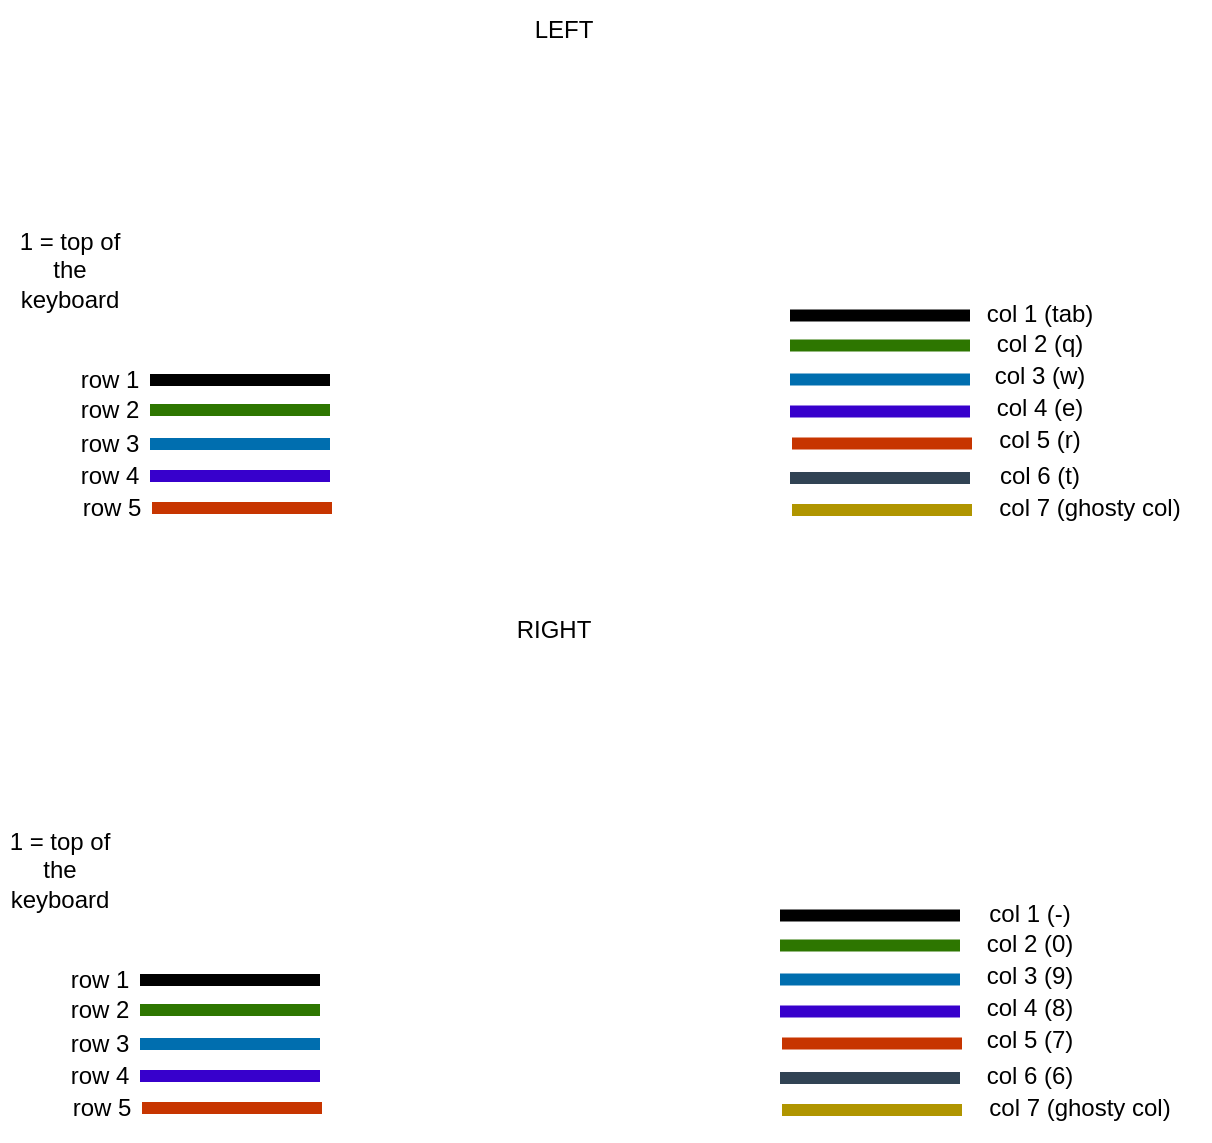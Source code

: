 <mxfile version="26.2.10">
  <diagram name="Page-1" id="900VjcYBy2Bvq98opezG">
    <mxGraphModel dx="1000" dy="1654" grid="1" gridSize="10" guides="1" tooltips="1" connect="1" arrows="1" fold="1" page="1" pageScale="1" pageWidth="850" pageHeight="1100" math="0" shadow="0">
      <root>
        <mxCell id="0" />
        <mxCell id="1" parent="0" />
        <mxCell id="ap0PsCU9Un5MHxY_80jp-1" value="" style="shape=image;verticalLabelPosition=bottom;labelBackgroundColor=default;verticalAlign=top;aspect=fixed;imageAspect=0;image=https://nicekeyboards.com/static/1788ac663060fd510f4894b286cd97b1/a6d36/pinout-v2.png;clipPath=inset(34.29% 42.67% 0.79% 4.33%);movable=0;resizable=0;rotatable=0;deletable=0;editable=0;locked=1;connectable=0;" vertex="1" parent="1">
          <mxGeometry x="260" y="30" width="294.92" height="230" as="geometry" />
        </mxCell>
        <mxCell id="ap0PsCU9Un5MHxY_80jp-2" value="" style="endArrow=none;html=1;rounded=0;strokeWidth=6;" edge="1" parent="1" target="ap0PsCU9Un5MHxY_80jp-3">
          <mxGeometry width="50" height="50" relative="1" as="geometry">
            <mxPoint x="290" y="180" as="sourcePoint" />
            <mxPoint x="170" y="180" as="targetPoint" />
          </mxGeometry>
        </mxCell>
        <mxCell id="ap0PsCU9Un5MHxY_80jp-3" value="row 1" style="text;html=1;align=center;verticalAlign=middle;whiteSpace=wrap;rounded=0;" vertex="1" parent="1">
          <mxGeometry x="160" y="165" width="40" height="30" as="geometry" />
        </mxCell>
        <mxCell id="ap0PsCU9Un5MHxY_80jp-4" value="" style="endArrow=none;html=1;rounded=0;strokeWidth=6;fillColor=#60a917;strokeColor=#2D7600;" edge="1" parent="1" target="ap0PsCU9Un5MHxY_80jp-5">
          <mxGeometry width="50" height="50" relative="1" as="geometry">
            <mxPoint x="290" y="195" as="sourcePoint" />
            <mxPoint x="170" y="195" as="targetPoint" />
          </mxGeometry>
        </mxCell>
        <mxCell id="ap0PsCU9Un5MHxY_80jp-5" value="row 2" style="text;html=1;align=center;verticalAlign=middle;whiteSpace=wrap;rounded=0;" vertex="1" parent="1">
          <mxGeometry x="160" y="180" width="40" height="30" as="geometry" />
        </mxCell>
        <mxCell id="ap0PsCU9Un5MHxY_80jp-7" value="" style="endArrow=none;html=1;rounded=0;strokeWidth=6;fillColor=#1ba1e2;strokeColor=#006EAF;" edge="1" parent="1" target="ap0PsCU9Un5MHxY_80jp-8">
          <mxGeometry width="50" height="50" relative="1" as="geometry">
            <mxPoint x="290" y="212" as="sourcePoint" />
            <mxPoint x="170" y="212" as="targetPoint" />
          </mxGeometry>
        </mxCell>
        <mxCell id="ap0PsCU9Un5MHxY_80jp-8" value="row 3" style="text;html=1;align=center;verticalAlign=middle;whiteSpace=wrap;rounded=0;" vertex="1" parent="1">
          <mxGeometry x="160" y="197" width="40" height="30" as="geometry" />
        </mxCell>
        <mxCell id="ap0PsCU9Un5MHxY_80jp-9" value="" style="endArrow=none;html=1;rounded=0;strokeWidth=6;fillColor=#6a00ff;strokeColor=#3700CC;" edge="1" parent="1">
          <mxGeometry width="50" height="50" relative="1" as="geometry">
            <mxPoint x="290" y="228" as="sourcePoint" />
            <mxPoint x="200" y="228" as="targetPoint" />
          </mxGeometry>
        </mxCell>
        <mxCell id="ap0PsCU9Un5MHxY_80jp-10" value="row 4" style="text;html=1;align=center;verticalAlign=middle;whiteSpace=wrap;rounded=0;" vertex="1" parent="1">
          <mxGeometry x="160" y="213" width="40" height="30" as="geometry" />
        </mxCell>
        <mxCell id="ap0PsCU9Un5MHxY_80jp-11" value="" style="endArrow=none;html=1;rounded=0;strokeWidth=6;fillColor=#fa6800;strokeColor=#C73500;" edge="1" parent="1">
          <mxGeometry width="50" height="50" relative="1" as="geometry">
            <mxPoint x="291" y="244" as="sourcePoint" />
            <mxPoint x="201" y="244" as="targetPoint" />
          </mxGeometry>
        </mxCell>
        <mxCell id="ap0PsCU9Un5MHxY_80jp-12" value="row 5" style="text;html=1;align=center;verticalAlign=middle;whiteSpace=wrap;rounded=0;" vertex="1" parent="1">
          <mxGeometry x="161" y="229" width="40" height="30" as="geometry" />
        </mxCell>
        <mxCell id="ap0PsCU9Un5MHxY_80jp-13" value="1 = top of the keyboard" style="text;html=1;align=center;verticalAlign=middle;whiteSpace=wrap;rounded=0;" vertex="1" parent="1">
          <mxGeometry x="130" y="110" width="60" height="30" as="geometry" />
        </mxCell>
        <mxCell id="ap0PsCU9Un5MHxY_80jp-14" value="" style="endArrow=none;html=1;rounded=0;strokeWidth=6;" edge="1" parent="1">
          <mxGeometry width="50" height="50" relative="1" as="geometry">
            <mxPoint x="610" y="147.74" as="sourcePoint" />
            <mxPoint x="520" y="147.74" as="targetPoint" />
          </mxGeometry>
        </mxCell>
        <mxCell id="ap0PsCU9Un5MHxY_80jp-15" value="" style="endArrow=none;html=1;rounded=0;strokeWidth=6;fillColor=#60a917;strokeColor=#2D7600;" edge="1" parent="1">
          <mxGeometry width="50" height="50" relative="1" as="geometry">
            <mxPoint x="610" y="162.74" as="sourcePoint" />
            <mxPoint x="520" y="162.74" as="targetPoint" />
          </mxGeometry>
        </mxCell>
        <mxCell id="ap0PsCU9Un5MHxY_80jp-16" value="" style="endArrow=none;html=1;rounded=0;strokeWidth=6;fillColor=#1ba1e2;strokeColor=#006EAF;" edge="1" parent="1">
          <mxGeometry width="50" height="50" relative="1" as="geometry">
            <mxPoint x="610" y="179.74" as="sourcePoint" />
            <mxPoint x="520" y="179.74" as="targetPoint" />
          </mxGeometry>
        </mxCell>
        <mxCell id="ap0PsCU9Un5MHxY_80jp-17" value="" style="endArrow=none;html=1;rounded=0;strokeWidth=6;fillColor=#6a00ff;strokeColor=#3700CC;" edge="1" parent="1">
          <mxGeometry width="50" height="50" relative="1" as="geometry">
            <mxPoint x="610" y="195.74" as="sourcePoint" />
            <mxPoint x="520" y="195.74" as="targetPoint" />
          </mxGeometry>
        </mxCell>
        <mxCell id="ap0PsCU9Un5MHxY_80jp-18" value="" style="endArrow=none;html=1;rounded=0;strokeWidth=6;fillColor=#fa6800;strokeColor=#C73500;" edge="1" parent="1">
          <mxGeometry width="50" height="50" relative="1" as="geometry">
            <mxPoint x="611" y="211.74" as="sourcePoint" />
            <mxPoint x="521" y="211.74" as="targetPoint" />
          </mxGeometry>
        </mxCell>
        <mxCell id="ap0PsCU9Un5MHxY_80jp-19" value="" style="endArrow=none;html=1;rounded=0;strokeWidth=6;fillColor=#647687;strokeColor=#314354;" edge="1" parent="1">
          <mxGeometry width="50" height="50" relative="1" as="geometry">
            <mxPoint x="610" y="229" as="sourcePoint" />
            <mxPoint x="520" y="229" as="targetPoint" />
          </mxGeometry>
        </mxCell>
        <mxCell id="ap0PsCU9Un5MHxY_80jp-20" value="" style="endArrow=none;html=1;rounded=0;strokeWidth=6;fillColor=#e3c800;strokeColor=#B09500;" edge="1" parent="1">
          <mxGeometry width="50" height="50" relative="1" as="geometry">
            <mxPoint x="611" y="245" as="sourcePoint" />
            <mxPoint x="521" y="245" as="targetPoint" />
          </mxGeometry>
        </mxCell>
        <mxCell id="ap0PsCU9Un5MHxY_80jp-21" value="col 1 (tab)" style="text;html=1;align=center;verticalAlign=middle;whiteSpace=wrap;rounded=0;" vertex="1" parent="1">
          <mxGeometry x="610" y="136" width="70" height="21" as="geometry" />
        </mxCell>
        <mxCell id="ap0PsCU9Un5MHxY_80jp-22" value="col 2 (q)" style="text;html=1;align=center;verticalAlign=middle;whiteSpace=wrap;rounded=0;" vertex="1" parent="1">
          <mxGeometry x="610" y="151" width="70" height="21" as="geometry" />
        </mxCell>
        <mxCell id="ap0PsCU9Un5MHxY_80jp-23" value="col 3 (w)" style="text;html=1;align=center;verticalAlign=middle;whiteSpace=wrap;rounded=0;" vertex="1" parent="1">
          <mxGeometry x="610" y="167.5" width="70" height="21" as="geometry" />
        </mxCell>
        <mxCell id="ap0PsCU9Un5MHxY_80jp-24" value="col 4 (e)" style="text;html=1;align=center;verticalAlign=middle;whiteSpace=wrap;rounded=0;" vertex="1" parent="1">
          <mxGeometry x="610" y="183.5" width="70" height="21" as="geometry" />
        </mxCell>
        <mxCell id="ap0PsCU9Un5MHxY_80jp-25" value="col 5 (r)" style="text;html=1;align=center;verticalAlign=middle;whiteSpace=wrap;rounded=0;" vertex="1" parent="1">
          <mxGeometry x="610" y="199.5" width="70" height="21" as="geometry" />
        </mxCell>
        <mxCell id="ap0PsCU9Un5MHxY_80jp-26" value="col 6 (t)" style="text;html=1;align=center;verticalAlign=middle;whiteSpace=wrap;rounded=0;" vertex="1" parent="1">
          <mxGeometry x="610" y="217.5" width="70" height="21" as="geometry" />
        </mxCell>
        <mxCell id="ap0PsCU9Un5MHxY_80jp-27" value="col 7 (ghosty col)" style="text;html=1;align=center;verticalAlign=middle;whiteSpace=wrap;rounded=0;" vertex="1" parent="1">
          <mxGeometry x="610" y="233.5" width="120" height="21" as="geometry" />
        </mxCell>
        <mxCell id="ap0PsCU9Un5MHxY_80jp-28" value="LEFT" style="text;html=1;align=center;verticalAlign=middle;whiteSpace=wrap;rounded=0;" vertex="1" parent="1">
          <mxGeometry x="377.46" y="-10" width="60" height="30" as="geometry" />
        </mxCell>
        <mxCell id="ap0PsCU9Un5MHxY_80jp-56" value="" style="shape=image;verticalLabelPosition=bottom;labelBackgroundColor=default;verticalAlign=top;aspect=fixed;imageAspect=0;image=https://nicekeyboards.com/static/1788ac663060fd510f4894b286cd97b1/a6d36/pinout-v2.png;clipPath=inset(34.29% 42.67% 0.79% 4.33%);movable=1;resizable=1;rotatable=1;deletable=1;editable=1;locked=0;connectable=1;" vertex="1" parent="1">
          <mxGeometry x="256" y="330.5" width="294.92" height="230" as="geometry" />
        </mxCell>
        <mxCell id="ap0PsCU9Un5MHxY_80jp-57" value="" style="endArrow=none;html=1;rounded=0;strokeWidth=6;" edge="1" parent="1" target="ap0PsCU9Un5MHxY_80jp-58">
          <mxGeometry width="50" height="50" relative="1" as="geometry">
            <mxPoint x="285" y="480" as="sourcePoint" />
            <mxPoint x="165" y="480" as="targetPoint" />
          </mxGeometry>
        </mxCell>
        <mxCell id="ap0PsCU9Un5MHxY_80jp-58" value="row 1" style="text;html=1;align=center;verticalAlign=middle;whiteSpace=wrap;rounded=0;" vertex="1" parent="1">
          <mxGeometry x="155" y="465" width="40" height="30" as="geometry" />
        </mxCell>
        <mxCell id="ap0PsCU9Un5MHxY_80jp-59" value="" style="endArrow=none;html=1;rounded=0;strokeWidth=6;fillColor=#60a917;strokeColor=#2D7600;" edge="1" parent="1" target="ap0PsCU9Un5MHxY_80jp-60">
          <mxGeometry width="50" height="50" relative="1" as="geometry">
            <mxPoint x="285" y="495" as="sourcePoint" />
            <mxPoint x="165" y="495" as="targetPoint" />
          </mxGeometry>
        </mxCell>
        <mxCell id="ap0PsCU9Un5MHxY_80jp-60" value="row 2" style="text;html=1;align=center;verticalAlign=middle;whiteSpace=wrap;rounded=0;" vertex="1" parent="1">
          <mxGeometry x="155" y="480" width="40" height="30" as="geometry" />
        </mxCell>
        <mxCell id="ap0PsCU9Un5MHxY_80jp-61" value="" style="endArrow=none;html=1;rounded=0;strokeWidth=6;fillColor=#1ba1e2;strokeColor=#006EAF;" edge="1" parent="1" target="ap0PsCU9Un5MHxY_80jp-62">
          <mxGeometry width="50" height="50" relative="1" as="geometry">
            <mxPoint x="285" y="512" as="sourcePoint" />
            <mxPoint x="165" y="512" as="targetPoint" />
          </mxGeometry>
        </mxCell>
        <mxCell id="ap0PsCU9Un5MHxY_80jp-62" value="row 3" style="text;html=1;align=center;verticalAlign=middle;whiteSpace=wrap;rounded=0;" vertex="1" parent="1">
          <mxGeometry x="155" y="497" width="40" height="30" as="geometry" />
        </mxCell>
        <mxCell id="ap0PsCU9Un5MHxY_80jp-63" value="" style="endArrow=none;html=1;rounded=0;strokeWidth=6;fillColor=#6a00ff;strokeColor=#3700CC;" edge="1" parent="1">
          <mxGeometry width="50" height="50" relative="1" as="geometry">
            <mxPoint x="285" y="528" as="sourcePoint" />
            <mxPoint x="195" y="528" as="targetPoint" />
          </mxGeometry>
        </mxCell>
        <mxCell id="ap0PsCU9Un5MHxY_80jp-64" value="row 4" style="text;html=1;align=center;verticalAlign=middle;whiteSpace=wrap;rounded=0;" vertex="1" parent="1">
          <mxGeometry x="155" y="513" width="40" height="30" as="geometry" />
        </mxCell>
        <mxCell id="ap0PsCU9Un5MHxY_80jp-65" value="" style="endArrow=none;html=1;rounded=0;strokeWidth=6;fillColor=#fa6800;strokeColor=#C73500;" edge="1" parent="1">
          <mxGeometry width="50" height="50" relative="1" as="geometry">
            <mxPoint x="286" y="544" as="sourcePoint" />
            <mxPoint x="196" y="544" as="targetPoint" />
          </mxGeometry>
        </mxCell>
        <mxCell id="ap0PsCU9Un5MHxY_80jp-66" value="row 5" style="text;html=1;align=center;verticalAlign=middle;whiteSpace=wrap;rounded=0;" vertex="1" parent="1">
          <mxGeometry x="156" y="529" width="40" height="30" as="geometry" />
        </mxCell>
        <mxCell id="ap0PsCU9Un5MHxY_80jp-67" value="1 = top of the keyboard" style="text;html=1;align=center;verticalAlign=middle;whiteSpace=wrap;rounded=0;" vertex="1" parent="1">
          <mxGeometry x="125" y="410" width="60" height="30" as="geometry" />
        </mxCell>
        <mxCell id="ap0PsCU9Un5MHxY_80jp-68" value="" style="endArrow=none;html=1;rounded=0;strokeWidth=6;" edge="1" parent="1">
          <mxGeometry width="50" height="50" relative="1" as="geometry">
            <mxPoint x="605" y="447.74" as="sourcePoint" />
            <mxPoint x="515" y="447.74" as="targetPoint" />
          </mxGeometry>
        </mxCell>
        <mxCell id="ap0PsCU9Un5MHxY_80jp-69" value="" style="endArrow=none;html=1;rounded=0;strokeWidth=6;fillColor=#60a917;strokeColor=#2D7600;" edge="1" parent="1">
          <mxGeometry width="50" height="50" relative="1" as="geometry">
            <mxPoint x="605" y="462.74" as="sourcePoint" />
            <mxPoint x="515" y="462.74" as="targetPoint" />
          </mxGeometry>
        </mxCell>
        <mxCell id="ap0PsCU9Un5MHxY_80jp-70" value="" style="endArrow=none;html=1;rounded=0;strokeWidth=6;fillColor=#1ba1e2;strokeColor=#006EAF;" edge="1" parent="1">
          <mxGeometry width="50" height="50" relative="1" as="geometry">
            <mxPoint x="605" y="479.74" as="sourcePoint" />
            <mxPoint x="515" y="479.74" as="targetPoint" />
          </mxGeometry>
        </mxCell>
        <mxCell id="ap0PsCU9Un5MHxY_80jp-71" value="" style="endArrow=none;html=1;rounded=0;strokeWidth=6;fillColor=#6a00ff;strokeColor=#3700CC;" edge="1" parent="1">
          <mxGeometry width="50" height="50" relative="1" as="geometry">
            <mxPoint x="605" y="495.74" as="sourcePoint" />
            <mxPoint x="515" y="495.74" as="targetPoint" />
          </mxGeometry>
        </mxCell>
        <mxCell id="ap0PsCU9Un5MHxY_80jp-72" value="" style="endArrow=none;html=1;rounded=0;strokeWidth=6;fillColor=#fa6800;strokeColor=#C73500;" edge="1" parent="1">
          <mxGeometry width="50" height="50" relative="1" as="geometry">
            <mxPoint x="606" y="511.74" as="sourcePoint" />
            <mxPoint x="516" y="511.74" as="targetPoint" />
          </mxGeometry>
        </mxCell>
        <mxCell id="ap0PsCU9Un5MHxY_80jp-73" value="" style="endArrow=none;html=1;rounded=0;strokeWidth=6;fillColor=#647687;strokeColor=#314354;" edge="1" parent="1">
          <mxGeometry width="50" height="50" relative="1" as="geometry">
            <mxPoint x="605" y="529" as="sourcePoint" />
            <mxPoint x="515" y="529" as="targetPoint" />
          </mxGeometry>
        </mxCell>
        <mxCell id="ap0PsCU9Un5MHxY_80jp-74" value="" style="endArrow=none;html=1;rounded=0;strokeWidth=6;fillColor=#e3c800;strokeColor=#B09500;" edge="1" parent="1">
          <mxGeometry width="50" height="50" relative="1" as="geometry">
            <mxPoint x="606" y="545" as="sourcePoint" />
            <mxPoint x="516" y="545" as="targetPoint" />
          </mxGeometry>
        </mxCell>
        <mxCell id="ap0PsCU9Un5MHxY_80jp-75" value="col 1 (-)" style="text;html=1;align=center;verticalAlign=middle;whiteSpace=wrap;rounded=0;" vertex="1" parent="1">
          <mxGeometry x="605" y="436" width="70" height="21" as="geometry" />
        </mxCell>
        <mxCell id="ap0PsCU9Un5MHxY_80jp-76" value="col 2 (0)" style="text;html=1;align=center;verticalAlign=middle;whiteSpace=wrap;rounded=0;" vertex="1" parent="1">
          <mxGeometry x="605" y="451" width="70" height="21" as="geometry" />
        </mxCell>
        <mxCell id="ap0PsCU9Un5MHxY_80jp-77" value="col 3 (9)" style="text;html=1;align=center;verticalAlign=middle;whiteSpace=wrap;rounded=0;" vertex="1" parent="1">
          <mxGeometry x="605" y="467.5" width="70" height="21" as="geometry" />
        </mxCell>
        <mxCell id="ap0PsCU9Un5MHxY_80jp-78" value="col 4 (8)" style="text;html=1;align=center;verticalAlign=middle;whiteSpace=wrap;rounded=0;" vertex="1" parent="1">
          <mxGeometry x="605" y="483.5" width="70" height="21" as="geometry" />
        </mxCell>
        <mxCell id="ap0PsCU9Un5MHxY_80jp-79" value="col 5 (7)" style="text;html=1;align=center;verticalAlign=middle;whiteSpace=wrap;rounded=0;" vertex="1" parent="1">
          <mxGeometry x="605" y="499.5" width="70" height="21" as="geometry" />
        </mxCell>
        <mxCell id="ap0PsCU9Un5MHxY_80jp-80" value="col 6 (6)" style="text;html=1;align=center;verticalAlign=middle;whiteSpace=wrap;rounded=0;" vertex="1" parent="1">
          <mxGeometry x="605" y="517.5" width="70" height="21" as="geometry" />
        </mxCell>
        <mxCell id="ap0PsCU9Un5MHxY_80jp-81" value="col 7 (ghosty col)" style="text;html=1;align=center;verticalAlign=middle;whiteSpace=wrap;rounded=0;" vertex="1" parent="1">
          <mxGeometry x="605" y="533.5" width="120" height="21" as="geometry" />
        </mxCell>
        <mxCell id="ap0PsCU9Un5MHxY_80jp-82" value="RIGHT" style="text;html=1;align=center;verticalAlign=middle;whiteSpace=wrap;rounded=0;" vertex="1" parent="1">
          <mxGeometry x="372.46" y="290" width="60" height="30" as="geometry" />
        </mxCell>
      </root>
    </mxGraphModel>
  </diagram>
</mxfile>
